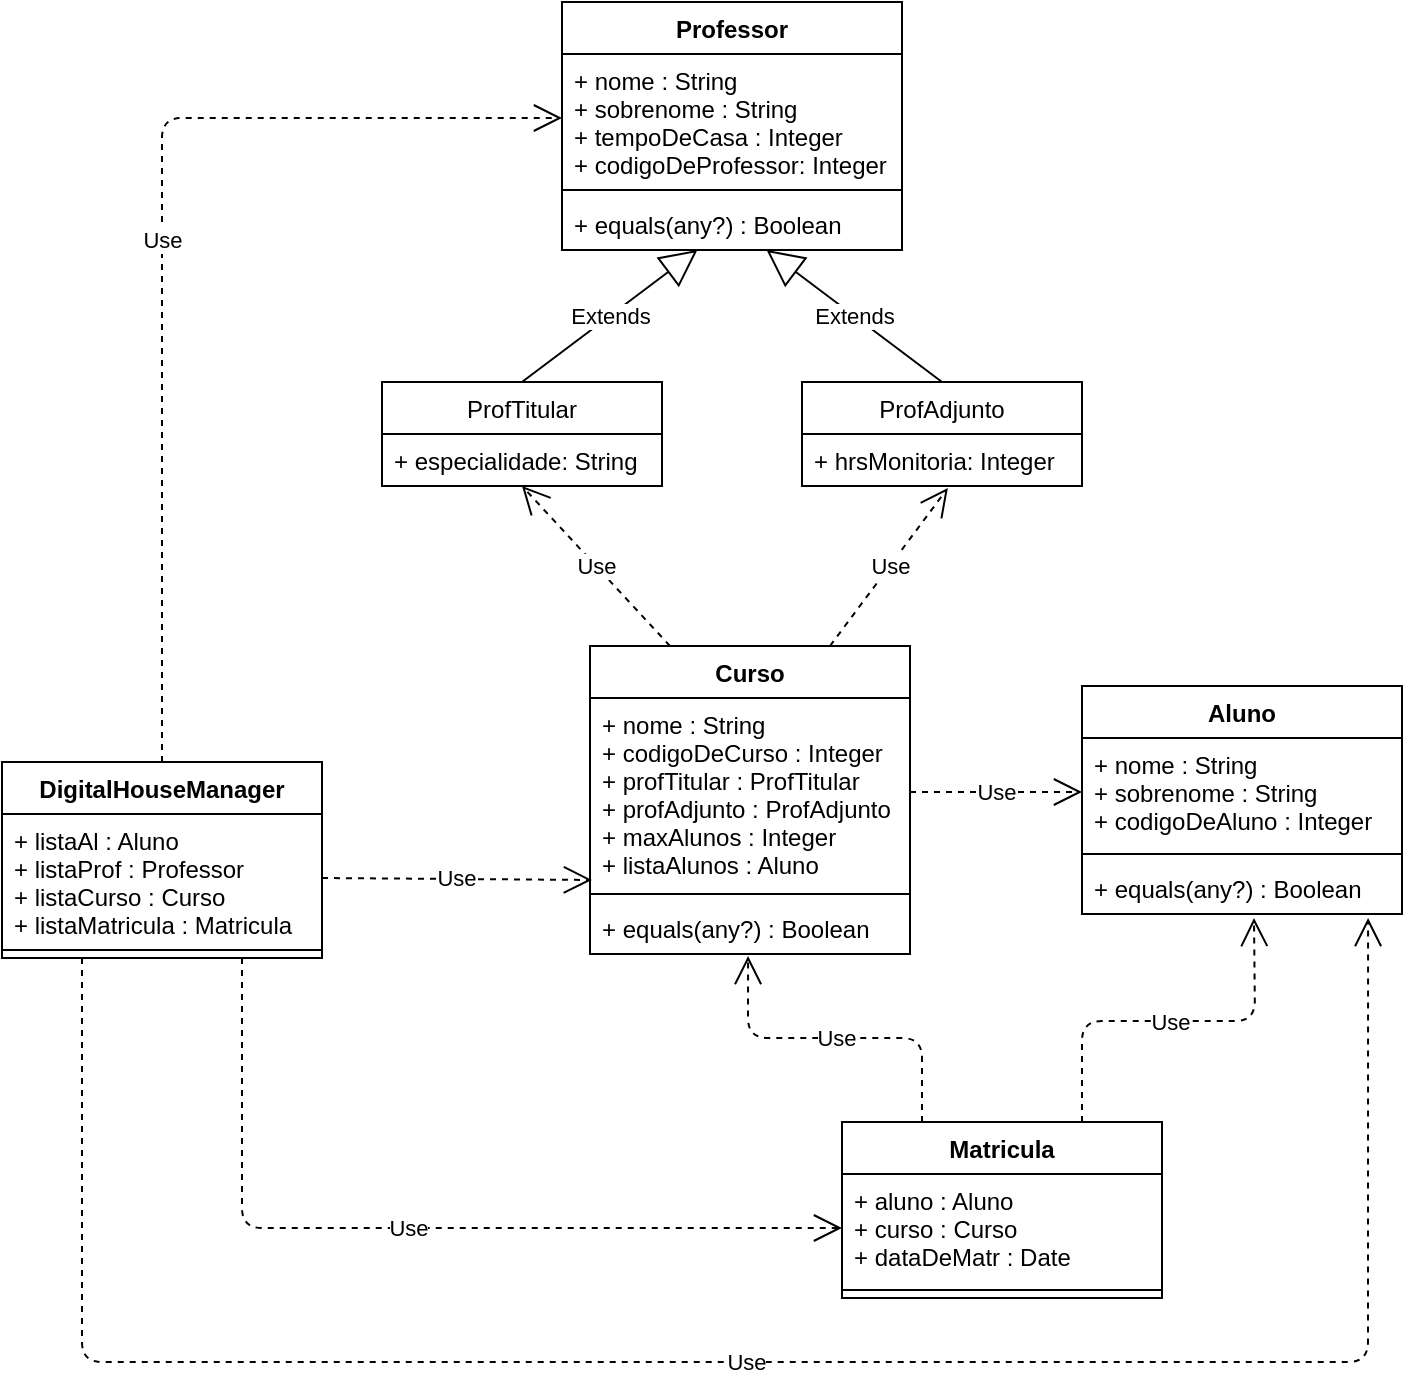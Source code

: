 <mxfile version="13.7.5" type="device"><diagram id="jfgvFl8_3uSusl3U_5JF" name="Page-1"><mxGraphModel dx="868" dy="482" grid="1" gridSize="10" guides="1" tooltips="1" connect="1" arrows="1" fold="1" page="1" pageScale="1" pageWidth="827" pageHeight="1169" math="0" shadow="0"><root><mxCell id="0"/><mxCell id="1" parent="0"/><mxCell id="T_KRJp2PCPthfg3AWI1L-1" value="Professor" style="swimlane;fontStyle=1;align=center;verticalAlign=top;childLayout=stackLayout;horizontal=1;startSize=26;horizontalStack=0;resizeParent=1;resizeParentMax=0;resizeLast=0;collapsible=1;marginBottom=0;" parent="1" vertex="1"><mxGeometry x="320" y="80" width="170" height="124" as="geometry"/></mxCell><mxCell id="T_KRJp2PCPthfg3AWI1L-2" value="+ nome : String&#10;+ sobrenome : String&#10;+ tempoDeCasa : Integer&#10;+ codigoDeProfessor: Integer" style="text;strokeColor=none;fillColor=none;align=left;verticalAlign=top;spacingLeft=4;spacingRight=4;overflow=hidden;rotatable=0;points=[[0,0.5],[1,0.5]];portConstraint=eastwest;" parent="T_KRJp2PCPthfg3AWI1L-1" vertex="1"><mxGeometry y="26" width="170" height="64" as="geometry"/></mxCell><mxCell id="T_KRJp2PCPthfg3AWI1L-3" value="" style="line;strokeWidth=1;fillColor=none;align=left;verticalAlign=middle;spacingTop=-1;spacingLeft=3;spacingRight=3;rotatable=0;labelPosition=right;points=[];portConstraint=eastwest;" parent="T_KRJp2PCPthfg3AWI1L-1" vertex="1"><mxGeometry y="90" width="170" height="8" as="geometry"/></mxCell><mxCell id="T_KRJp2PCPthfg3AWI1L-4" value="+ equals(any?) : Boolean" style="text;strokeColor=none;fillColor=none;align=left;verticalAlign=top;spacingLeft=4;spacingRight=4;overflow=hidden;rotatable=0;points=[[0,0.5],[1,0.5]];portConstraint=eastwest;" parent="T_KRJp2PCPthfg3AWI1L-1" vertex="1"><mxGeometry y="98" width="170" height="26" as="geometry"/></mxCell><mxCell id="Grdmdn2kO0zhjB0yxHhL-5" value="ProfAdjunto" style="swimlane;fontStyle=0;childLayout=stackLayout;horizontal=1;startSize=26;fillColor=none;horizontalStack=0;resizeParent=1;resizeParentMax=0;resizeLast=0;collapsible=1;marginBottom=0;" parent="1" vertex="1"><mxGeometry x="440" y="270" width="140" height="52" as="geometry"/></mxCell><mxCell id="Grdmdn2kO0zhjB0yxHhL-6" value="+ hrsMonitoria: Integer" style="text;strokeColor=none;fillColor=none;align=left;verticalAlign=top;spacingLeft=4;spacingRight=4;overflow=hidden;rotatable=0;points=[[0,0.5],[1,0.5]];portConstraint=eastwest;" parent="Grdmdn2kO0zhjB0yxHhL-5" vertex="1"><mxGeometry y="26" width="140" height="26" as="geometry"/></mxCell><mxCell id="Grdmdn2kO0zhjB0yxHhL-1" value="ProfTitular" style="swimlane;fontStyle=0;childLayout=stackLayout;horizontal=1;startSize=26;fillColor=none;horizontalStack=0;resizeParent=1;resizeParentMax=0;resizeLast=0;collapsible=1;marginBottom=0;" parent="1" vertex="1"><mxGeometry x="230" y="270" width="140" height="52" as="geometry"/></mxCell><mxCell id="Grdmdn2kO0zhjB0yxHhL-2" value="+ especialidade: String" style="text;strokeColor=none;fillColor=none;align=left;verticalAlign=top;spacingLeft=4;spacingRight=4;overflow=hidden;rotatable=0;points=[[0,0.5],[1,0.5]];portConstraint=eastwest;" parent="Grdmdn2kO0zhjB0yxHhL-1" vertex="1"><mxGeometry y="26" width="140" height="26" as="geometry"/></mxCell><mxCell id="Grdmdn2kO0zhjB0yxHhL-9" value="Extends" style="endArrow=block;endSize=16;endFill=0;html=1;exitX=0.5;exitY=0;exitDx=0;exitDy=0;" parent="1" source="Grdmdn2kO0zhjB0yxHhL-1" target="T_KRJp2PCPthfg3AWI1L-4" edge="1"><mxGeometry width="160" relative="1" as="geometry"><mxPoint x="330" y="250" as="sourcePoint"/><mxPoint x="490" y="250" as="targetPoint"/></mxGeometry></mxCell><mxCell id="Grdmdn2kO0zhjB0yxHhL-10" value="Extends" style="endArrow=block;endSize=16;endFill=0;html=1;exitX=0.5;exitY=0;exitDx=0;exitDy=0;" parent="1" source="Grdmdn2kO0zhjB0yxHhL-5" target="T_KRJp2PCPthfg3AWI1L-4" edge="1"><mxGeometry width="160" relative="1" as="geometry"><mxPoint x="310" y="280" as="sourcePoint"/><mxPoint x="397.722" y="214" as="targetPoint"/></mxGeometry></mxCell><mxCell id="Grdmdn2kO0zhjB0yxHhL-15" value="Curso" style="swimlane;fontStyle=1;align=center;verticalAlign=top;childLayout=stackLayout;horizontal=1;startSize=26;horizontalStack=0;resizeParent=1;resizeParentMax=0;resizeLast=0;collapsible=1;marginBottom=0;" parent="1" vertex="1"><mxGeometry x="334" y="402" width="160" height="154" as="geometry"/></mxCell><mxCell id="Grdmdn2kO0zhjB0yxHhL-16" value="+ nome : String&#10;+ codigoDeCurso : Integer&#10;+ profTitular : ProfTitular&#10;+ profAdjunto : ProfAdjunto&#10;+ maxAlunos : Integer&#10;+ listaAlunos : Aluno&#10;" style="text;strokeColor=none;fillColor=none;align=left;verticalAlign=top;spacingLeft=4;spacingRight=4;overflow=hidden;rotatable=0;points=[[0,0.5],[1,0.5]];portConstraint=eastwest;" parent="Grdmdn2kO0zhjB0yxHhL-15" vertex="1"><mxGeometry y="26" width="160" height="94" as="geometry"/></mxCell><mxCell id="Grdmdn2kO0zhjB0yxHhL-17" value="" style="line;strokeWidth=1;fillColor=none;align=left;verticalAlign=middle;spacingTop=-1;spacingLeft=3;spacingRight=3;rotatable=0;labelPosition=right;points=[];portConstraint=eastwest;" parent="Grdmdn2kO0zhjB0yxHhL-15" vertex="1"><mxGeometry y="120" width="160" height="8" as="geometry"/></mxCell><mxCell id="Grdmdn2kO0zhjB0yxHhL-18" value="+ equals(any?) : Boolean" style="text;strokeColor=none;fillColor=none;align=left;verticalAlign=top;spacingLeft=4;spacingRight=4;overflow=hidden;rotatable=0;points=[[0,0.5],[1,0.5]];portConstraint=eastwest;" parent="Grdmdn2kO0zhjB0yxHhL-15" vertex="1"><mxGeometry y="128" width="160" height="26" as="geometry"/></mxCell><mxCell id="Grdmdn2kO0zhjB0yxHhL-23" value="Use" style="endArrow=open;endSize=12;dashed=1;html=1;entryX=0;entryY=0.5;entryDx=0;entryDy=0;exitX=1;exitY=0.5;exitDx=0;exitDy=0;" parent="1" source="Grdmdn2kO0zhjB0yxHhL-16" target="Grdmdn2kO0zhjB0yxHhL-20" edge="1"><mxGeometry width="160" relative="1" as="geometry"><mxPoint x="500" y="455" as="sourcePoint"/><mxPoint x="490" y="422" as="targetPoint"/></mxGeometry></mxCell><mxCell id="Grdmdn2kO0zhjB0yxHhL-19" value="Aluno" style="swimlane;fontStyle=1;align=center;verticalAlign=top;childLayout=stackLayout;horizontal=1;startSize=26;horizontalStack=0;resizeParent=1;resizeParentMax=0;resizeLast=0;collapsible=1;marginBottom=0;" parent="1" vertex="1"><mxGeometry x="580" y="422" width="160" height="114" as="geometry"/></mxCell><mxCell id="Grdmdn2kO0zhjB0yxHhL-20" value="+ nome : String&#10;+ sobrenome : String&#10;+ codigoDeAluno : Integer" style="text;strokeColor=none;fillColor=none;align=left;verticalAlign=top;spacingLeft=4;spacingRight=4;overflow=hidden;rotatable=0;points=[[0,0.5],[1,0.5]];portConstraint=eastwest;" parent="Grdmdn2kO0zhjB0yxHhL-19" vertex="1"><mxGeometry y="26" width="160" height="54" as="geometry"/></mxCell><mxCell id="Grdmdn2kO0zhjB0yxHhL-21" value="" style="line;strokeWidth=1;fillColor=none;align=left;verticalAlign=middle;spacingTop=-1;spacingLeft=3;spacingRight=3;rotatable=0;labelPosition=right;points=[];portConstraint=eastwest;" parent="Grdmdn2kO0zhjB0yxHhL-19" vertex="1"><mxGeometry y="80" width="160" height="8" as="geometry"/></mxCell><mxCell id="Grdmdn2kO0zhjB0yxHhL-22" value="+ equals(any?) : Boolean" style="text;strokeColor=none;fillColor=none;align=left;verticalAlign=top;spacingLeft=4;spacingRight=4;overflow=hidden;rotatable=0;points=[[0,0.5],[1,0.5]];portConstraint=eastwest;" parent="Grdmdn2kO0zhjB0yxHhL-19" vertex="1"><mxGeometry y="88" width="160" height="26" as="geometry"/></mxCell><mxCell id="Grdmdn2kO0zhjB0yxHhL-24" value="Use" style="endArrow=open;endSize=12;dashed=1;html=1;entryX=0.521;entryY=1.038;entryDx=0;entryDy=0;exitX=0.75;exitY=0;exitDx=0;exitDy=0;entryPerimeter=0;" parent="1" source="Grdmdn2kO0zhjB0yxHhL-15" target="Grdmdn2kO0zhjB0yxHhL-6" edge="1"><mxGeometry width="160" relative="1" as="geometry"><mxPoint x="504" y="443" as="sourcePoint"/><mxPoint x="590" y="443" as="targetPoint"/></mxGeometry></mxCell><mxCell id="Grdmdn2kO0zhjB0yxHhL-25" value="Use" style="endArrow=open;endSize=12;dashed=1;html=1;entryX=0.5;entryY=1;entryDx=0;entryDy=0;exitX=0.25;exitY=0;exitDx=0;exitDy=0;entryPerimeter=0;" parent="1" source="Grdmdn2kO0zhjB0yxHhL-15" target="Grdmdn2kO0zhjB0yxHhL-2" edge="1"><mxGeometry width="160" relative="1" as="geometry"><mxPoint x="464" y="370" as="sourcePoint"/><mxPoint x="529.94" y="329.998" as="targetPoint"/></mxGeometry></mxCell><mxCell id="Grdmdn2kO0zhjB0yxHhL-26" value="Matricula" style="swimlane;fontStyle=1;align=center;verticalAlign=top;childLayout=stackLayout;horizontal=1;startSize=26;horizontalStack=0;resizeParent=1;resizeParentMax=0;resizeLast=0;collapsible=1;marginBottom=0;" parent="1" vertex="1"><mxGeometry x="460" y="640" width="160" height="88" as="geometry"/></mxCell><mxCell id="Grdmdn2kO0zhjB0yxHhL-27" value="+ aluno : Aluno&#10;+ curso : Curso&#10;+ dataDeMatr : Date" style="text;strokeColor=none;fillColor=none;align=left;verticalAlign=top;spacingLeft=4;spacingRight=4;overflow=hidden;rotatable=0;points=[[0,0.5],[1,0.5]];portConstraint=eastwest;" parent="Grdmdn2kO0zhjB0yxHhL-26" vertex="1"><mxGeometry y="26" width="160" height="54" as="geometry"/></mxCell><mxCell id="Grdmdn2kO0zhjB0yxHhL-28" value="" style="line;strokeWidth=1;fillColor=none;align=left;verticalAlign=middle;spacingTop=-1;spacingLeft=3;spacingRight=3;rotatable=0;labelPosition=right;points=[];portConstraint=eastwest;" parent="Grdmdn2kO0zhjB0yxHhL-26" vertex="1"><mxGeometry y="80" width="160" height="8" as="geometry"/></mxCell><mxCell id="Grdmdn2kO0zhjB0yxHhL-30" value="Use" style="endArrow=open;endSize=12;dashed=1;html=1;entryX=0.494;entryY=1.038;entryDx=0;entryDy=0;exitX=0.25;exitY=0;exitDx=0;exitDy=0;entryPerimeter=0;edgeStyle=orthogonalEdgeStyle;" parent="1" source="Grdmdn2kO0zhjB0yxHhL-26" target="Grdmdn2kO0zhjB0yxHhL-18" edge="1"><mxGeometry width="160" relative="1" as="geometry"><mxPoint x="504" y="485" as="sourcePoint"/><mxPoint x="590" y="485" as="targetPoint"/></mxGeometry></mxCell><mxCell id="Grdmdn2kO0zhjB0yxHhL-31" value="Use" style="endArrow=open;endSize=12;dashed=1;html=1;exitX=0.75;exitY=0;exitDx=0;exitDy=0;edgeStyle=orthogonalEdgeStyle;" parent="1" source="Grdmdn2kO0zhjB0yxHhL-26" edge="1"><mxGeometry width="160" relative="1" as="geometry"><mxPoint x="510" y="650" as="sourcePoint"/><mxPoint x="666" y="538" as="targetPoint"/></mxGeometry></mxCell><mxCell id="FOMMNYkHv0Nw0QzsQLzY-6" value="Use" style="endArrow=open;endSize=12;dashed=1;html=1;exitX=0.5;exitY=0;exitDx=0;exitDy=0;entryX=0;entryY=0.5;entryDx=0;entryDy=0;edgeStyle=orthogonalEdgeStyle;" edge="1" parent="1" source="FOMMNYkHv0Nw0QzsQLzY-1" target="T_KRJp2PCPthfg3AWI1L-2"><mxGeometry width="160" relative="1" as="geometry"><mxPoint x="90" y="550" as="sourcePoint"/><mxPoint x="170" y="250" as="targetPoint"/></mxGeometry></mxCell><mxCell id="FOMMNYkHv0Nw0QzsQLzY-1" value="DigitalHouseManager" style="swimlane;fontStyle=1;align=center;verticalAlign=top;childLayout=stackLayout;horizontal=1;startSize=26;horizontalStack=0;resizeParent=1;resizeParentMax=0;resizeLast=0;collapsible=1;marginBottom=0;" vertex="1" parent="1"><mxGeometry x="40" y="460" width="160" height="98" as="geometry"/></mxCell><mxCell id="FOMMNYkHv0Nw0QzsQLzY-2" value="+ listaAl : Aluno&#10;+ listaProf : Professor&#10;+ listaCurso : Curso&#10;+ listaMatricula : Matricula" style="text;strokeColor=none;fillColor=none;align=left;verticalAlign=top;spacingLeft=4;spacingRight=4;overflow=hidden;rotatable=0;points=[[0,0.5],[1,0.5]];portConstraint=eastwest;" vertex="1" parent="FOMMNYkHv0Nw0QzsQLzY-1"><mxGeometry y="26" width="160" height="64" as="geometry"/></mxCell><mxCell id="FOMMNYkHv0Nw0QzsQLzY-3" value="" style="line;strokeWidth=1;fillColor=none;align=left;verticalAlign=middle;spacingTop=-1;spacingLeft=3;spacingRight=3;rotatable=0;labelPosition=right;points=[];portConstraint=eastwest;" vertex="1" parent="FOMMNYkHv0Nw0QzsQLzY-1"><mxGeometry y="90" width="160" height="8" as="geometry"/></mxCell><mxCell id="FOMMNYkHv0Nw0QzsQLzY-9" value="Use" style="endArrow=open;endSize=12;dashed=1;html=1;exitX=0.25;exitY=1;exitDx=0;exitDy=0;entryX=0.894;entryY=1.077;entryDx=0;entryDy=0;entryPerimeter=0;edgeStyle=orthogonalEdgeStyle;" edge="1" parent="1" source="FOMMNYkHv0Nw0QzsQLzY-1" target="Grdmdn2kO0zhjB0yxHhL-22"><mxGeometry width="160" relative="1" as="geometry"><mxPoint x="270" y="400" as="sourcePoint"/><mxPoint x="430" y="400" as="targetPoint"/><Array as="points"><mxPoint x="80" y="760"/><mxPoint x="723" y="760"/></Array></mxGeometry></mxCell><mxCell id="FOMMNYkHv0Nw0QzsQLzY-10" value="Use" style="endArrow=open;endSize=12;dashed=1;html=1;exitX=0.75;exitY=1;exitDx=0;exitDy=0;entryX=0;entryY=0.5;entryDx=0;entryDy=0;edgeStyle=orthogonalEdgeStyle;" edge="1" parent="1" source="FOMMNYkHv0Nw0QzsQLzY-1" target="Grdmdn2kO0zhjB0yxHhL-27"><mxGeometry width="160" relative="1" as="geometry"><mxPoint x="270" y="660" as="sourcePoint"/><mxPoint x="430" y="660" as="targetPoint"/></mxGeometry></mxCell><mxCell id="FOMMNYkHv0Nw0QzsQLzY-11" value="Use" style="endArrow=open;endSize=12;dashed=1;html=1;exitX=1;exitY=0.5;exitDx=0;exitDy=0;entryX=0.006;entryY=0.968;entryDx=0;entryDy=0;entryPerimeter=0;" edge="1" parent="1" source="FOMMNYkHv0Nw0QzsQLzY-2" target="Grdmdn2kO0zhjB0yxHhL-16"><mxGeometry width="160" relative="1" as="geometry"><mxPoint x="270" y="660" as="sourcePoint"/><mxPoint x="430" y="660" as="targetPoint"/></mxGeometry></mxCell></root></mxGraphModel></diagram></mxfile>